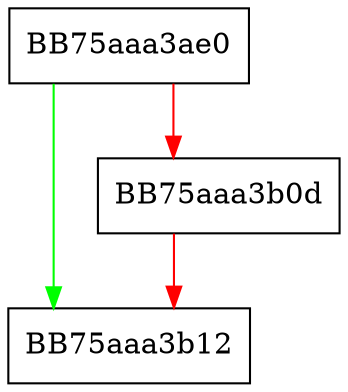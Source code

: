 digraph RpfAPI_vfo_setsize {
  node [shape="box"];
  graph [splines=ortho];
  BB75aaa3ae0 -> BB75aaa3b12 [color="green"];
  BB75aaa3ae0 -> BB75aaa3b0d [color="red"];
  BB75aaa3b0d -> BB75aaa3b12 [color="red"];
}